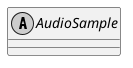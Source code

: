 @startuml
skinparam monochrome true
skinparam classAttributeIconSize 0

abstract class AudioSample {
}
@enduml
